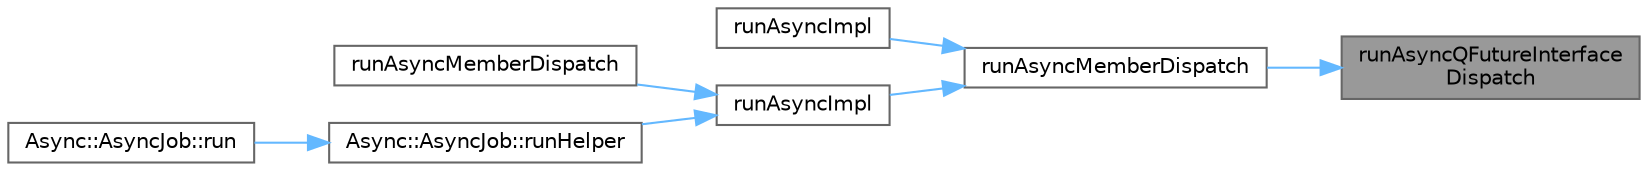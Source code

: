 digraph "runAsyncQFutureInterfaceDispatch"
{
 // LATEX_PDF_SIZE
  bgcolor="transparent";
  edge [fontname=Helvetica,fontsize=10,labelfontname=Helvetica,labelfontsize=10];
  node [fontname=Helvetica,fontsize=10,shape=box,height=0.2,width=0.4];
  rankdir="RL";
  Node1 [id="Node000001",label="runAsyncQFutureInterface\lDispatch",height=0.2,width=0.4,color="gray40", fillcolor="grey60", style="filled", fontcolor="black",tooltip=" "];
  Node1 -> Node2 [id="edge1_Node000001_Node000002",dir="back",color="steelblue1",style="solid",tooltip=" "];
  Node2 [id="Node000002",label="runAsyncMemberDispatch",height=0.2,width=0.4,color="grey40", fillcolor="white", style="filled",URL="$namespace_async.html#a0b7a98a9ec58bdd53d5570be1d2b486d",tooltip=" "];
  Node2 -> Node3 [id="edge2_Node000002_Node000003",dir="back",color="steelblue1",style="solid",tooltip=" "];
  Node3 [id="Node000003",label="runAsyncImpl",height=0.2,width=0.4,color="grey40", fillcolor="white", style="filled",URL="$namespace_async.html#ab21131cbc3edec4692f791676531e4e9",tooltip=" "];
  Node2 -> Node4 [id="edge3_Node000002_Node000004",dir="back",color="steelblue1",style="solid",tooltip=" "];
  Node4 [id="Node000004",label="runAsyncImpl",height=0.2,width=0.4,color="grey40", fillcolor="white", style="filled",URL="$namespace_async.html#a19847196fcbc60399aa41e4f7a0c6edb",tooltip=" "];
  Node4 -> Node5 [id="edge4_Node000004_Node000005",dir="back",color="steelblue1",style="solid",tooltip=" "];
  Node5 [id="Node000005",label="runAsyncMemberDispatch",height=0.2,width=0.4,color="grey40", fillcolor="white", style="filled",URL="$namespace_async.html#a2db3a7bd981158ae8c35dd00898043c0",tooltip=" "];
  Node4 -> Node6 [id="edge5_Node000004_Node000006",dir="back",color="steelblue1",style="solid",tooltip=" "];
  Node6 [id="Node000006",label="Async::AsyncJob::runHelper",height=0.2,width=0.4,color="grey40", fillcolor="white", style="filled",URL="$class_async_1_1_async_job.html#a8d6ba1d847504642c3e7cc051872d924",tooltip="运行辅助函数。"];
  Node6 -> Node7 [id="edge6_Node000006_Node000007",dir="back",color="steelblue1",style="solid",tooltip=" "];
  Node7 [id="Node000007",label="Async::AsyncJob::run",height=0.2,width=0.4,color="grey40", fillcolor="white", style="filled",URL="$class_async_1_1_async_job.html#ad1717410afd0be936c6213a63c8005fb",tooltip="重写 QRunnable 的 run 方法。"];
}
